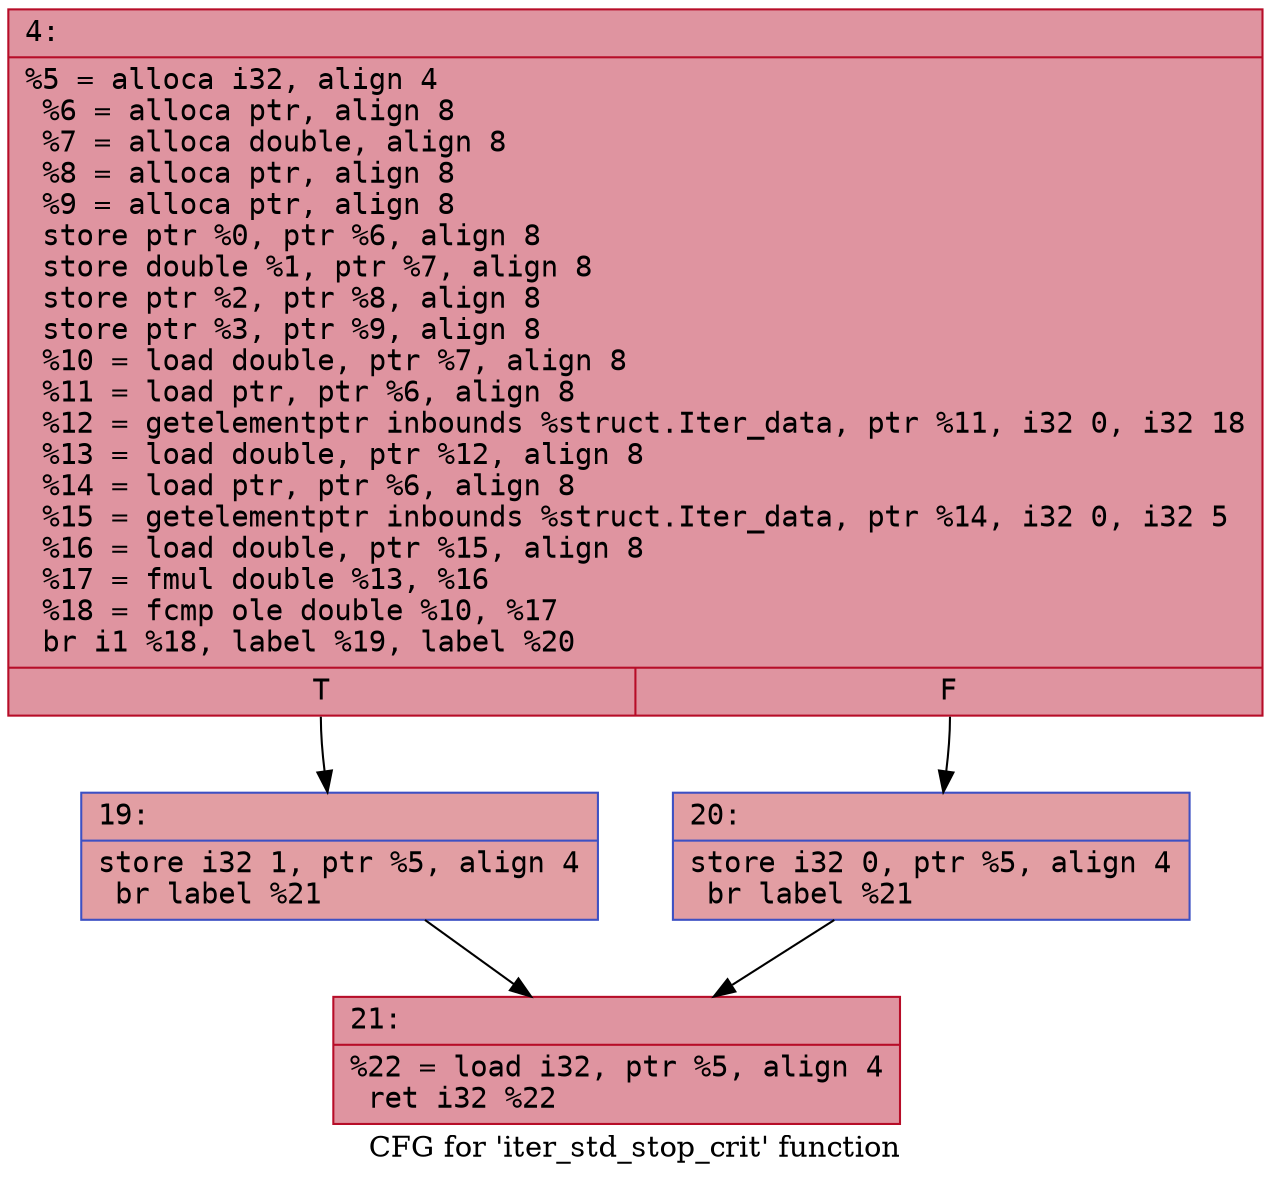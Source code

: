 digraph "CFG for 'iter_std_stop_crit' function" {
	label="CFG for 'iter_std_stop_crit' function";

	Node0x60000353a3a0 [shape=record,color="#b70d28ff", style=filled, fillcolor="#b70d2870" fontname="Courier",label="{4:\l|  %5 = alloca i32, align 4\l  %6 = alloca ptr, align 8\l  %7 = alloca double, align 8\l  %8 = alloca ptr, align 8\l  %9 = alloca ptr, align 8\l  store ptr %0, ptr %6, align 8\l  store double %1, ptr %7, align 8\l  store ptr %2, ptr %8, align 8\l  store ptr %3, ptr %9, align 8\l  %10 = load double, ptr %7, align 8\l  %11 = load ptr, ptr %6, align 8\l  %12 = getelementptr inbounds %struct.Iter_data, ptr %11, i32 0, i32 18\l  %13 = load double, ptr %12, align 8\l  %14 = load ptr, ptr %6, align 8\l  %15 = getelementptr inbounds %struct.Iter_data, ptr %14, i32 0, i32 5\l  %16 = load double, ptr %15, align 8\l  %17 = fmul double %13, %16\l  %18 = fcmp ole double %10, %17\l  br i1 %18, label %19, label %20\l|{<s0>T|<s1>F}}"];
	Node0x60000353a3a0:s0 -> Node0x60000353a3f0[tooltip="4 -> 19\nProbability 50.00%" ];
	Node0x60000353a3a0:s1 -> Node0x60000353a440[tooltip="4 -> 20\nProbability 50.00%" ];
	Node0x60000353a3f0 [shape=record,color="#3d50c3ff", style=filled, fillcolor="#be242e70" fontname="Courier",label="{19:\l|  store i32 1, ptr %5, align 4\l  br label %21\l}"];
	Node0x60000353a3f0 -> Node0x60000353a490[tooltip="19 -> 21\nProbability 100.00%" ];
	Node0x60000353a440 [shape=record,color="#3d50c3ff", style=filled, fillcolor="#be242e70" fontname="Courier",label="{20:\l|  store i32 0, ptr %5, align 4\l  br label %21\l}"];
	Node0x60000353a440 -> Node0x60000353a490[tooltip="20 -> 21\nProbability 100.00%" ];
	Node0x60000353a490 [shape=record,color="#b70d28ff", style=filled, fillcolor="#b70d2870" fontname="Courier",label="{21:\l|  %22 = load i32, ptr %5, align 4\l  ret i32 %22\l}"];
}
